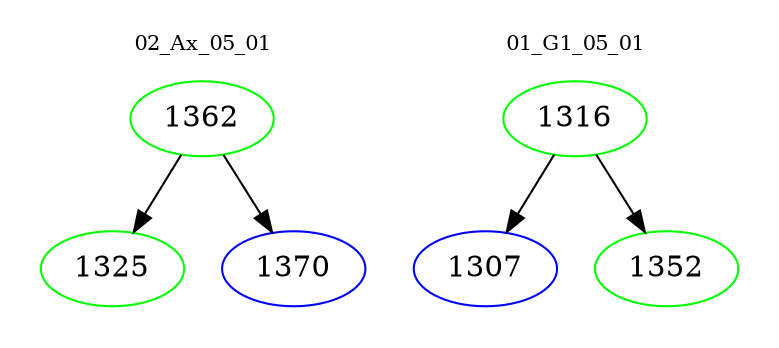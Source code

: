 digraph{
subgraph cluster_0 {
color = white
label = "02_Ax_05_01";
fontsize=10;
T0_1362 [label="1362", color="green"]
T0_1362 -> T0_1325 [color="black"]
T0_1325 [label="1325", color="green"]
T0_1362 -> T0_1370 [color="black"]
T0_1370 [label="1370", color="blue"]
}
subgraph cluster_1 {
color = white
label = "01_G1_05_01";
fontsize=10;
T1_1316 [label="1316", color="green"]
T1_1316 -> T1_1307 [color="black"]
T1_1307 [label="1307", color="blue"]
T1_1316 -> T1_1352 [color="black"]
T1_1352 [label="1352", color="green"]
}
}
